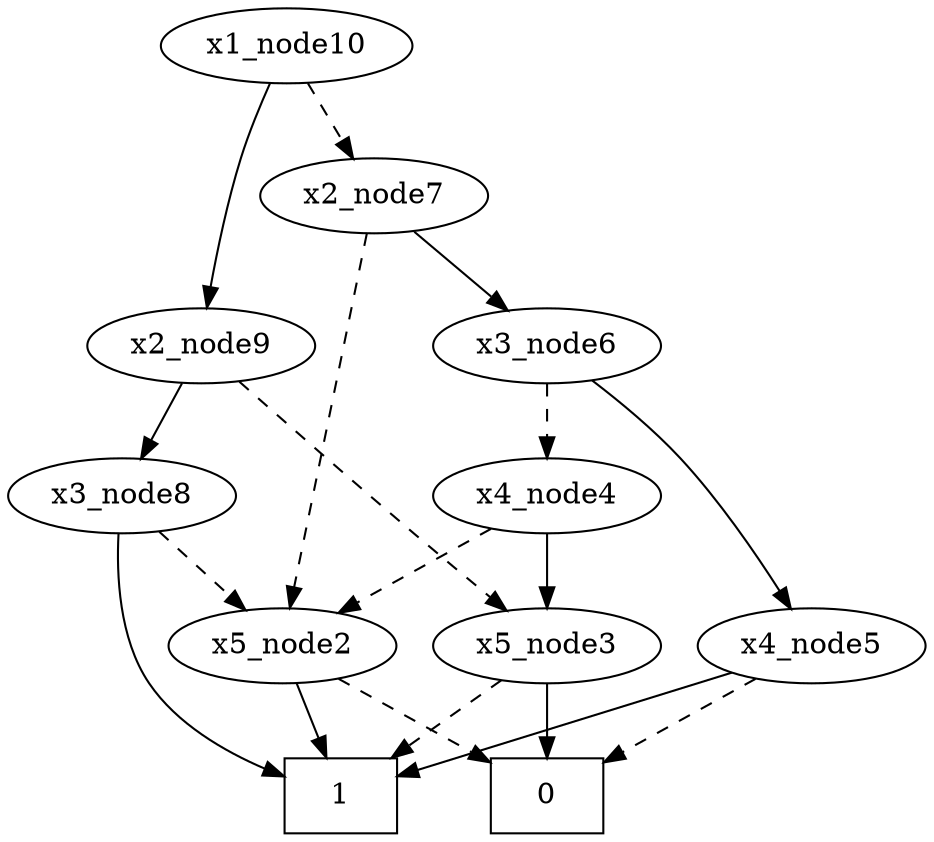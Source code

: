 digraph G { 
 0 [shape=box]; 
 1 [shape=box]; 
x5_node2 -> 0 [style = dashed];
x5_node2 -> 1;
x5_node3 -> 1 [style = dashed];
x5_node3 -> 0;
x4_node4 -> x5_node2 [style = dashed];
x4_node4 -> x5_node3;
x4_node5 -> 0 [style = dashed];
x4_node5 -> 1;
x3_node6 -> x4_node4 [style = dashed];
x3_node6 -> x4_node5;
x2_node7 -> x5_node2 [style = dashed];
x2_node7 -> x3_node6;
x3_node8 -> x5_node2 [style = dashed];
x3_node8 -> 1;
x2_node9 -> x5_node3 [style = dashed];
x2_node9 -> x3_node8;
x1_node10 -> x2_node7 [style = dashed];
x1_node10 -> x2_node9;
 }